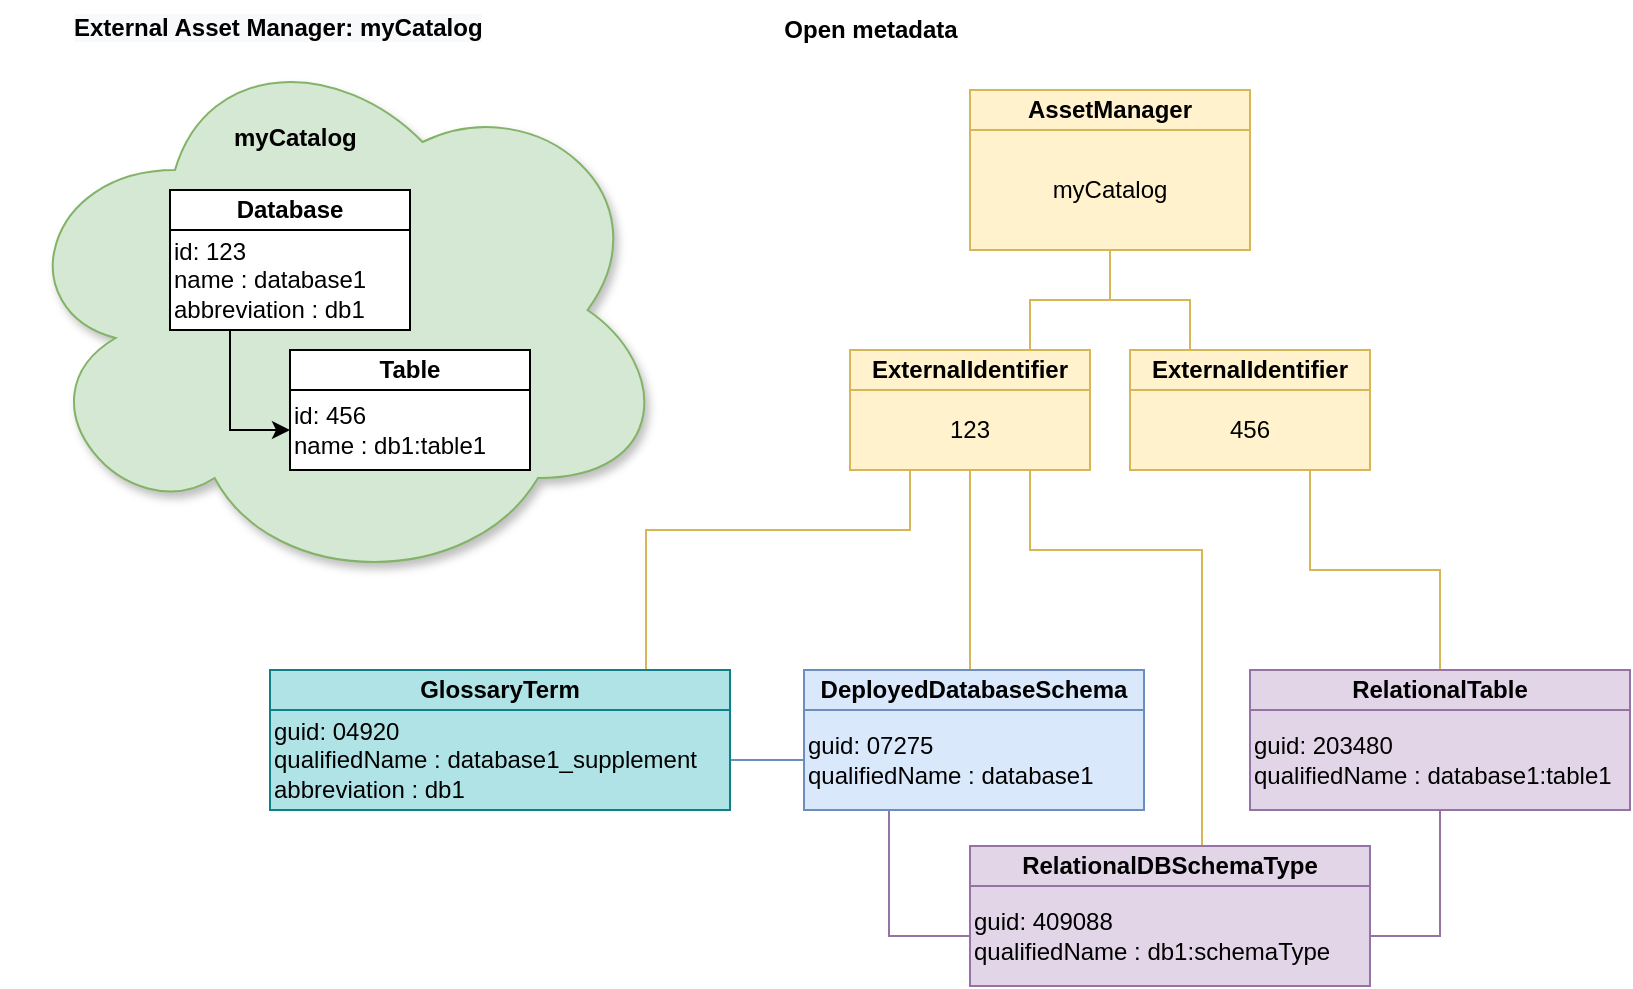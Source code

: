 <mxfile version="13.7.9" type="device" pages="2"><diagram id="NTIzl_c-cw8g8w2PrIPx" name="one-to-many-mapping"><mxGraphModel dx="1106" dy="787" grid="1" gridSize="10" guides="1" tooltips="1" connect="1" arrows="1" fold="1" page="1" pageScale="1" pageWidth="827" pageHeight="1169" math="0" shadow="0"><root><mxCell id="0"/><mxCell id="1" parent="0"/><mxCell id="3WAn5p7mUv7_2XP0ayZY-3" value="" style="ellipse;shape=cloud;whiteSpace=wrap;html=1;align=left;verticalAlign=top;fillColor=#d5e8d4;strokeColor=#82b366;shadow=1;" parent="1" vertex="1"><mxGeometry x="9" y="95" width="330" height="280" as="geometry"/></mxCell><mxCell id="3WAn5p7mUv7_2XP0ayZY-1" value="Database" style="rounded=0;whiteSpace=wrap;html=1;fontStyle=1" parent="1" vertex="1"><mxGeometry x="89" y="175" width="120" height="20" as="geometry"/></mxCell><mxCell id="3WAn5p7mUv7_2XP0ayZY-8" style="edgeStyle=orthogonalEdgeStyle;rounded=0;orthogonalLoop=1;jettySize=auto;html=1;exitX=0.25;exitY=1;exitDx=0;exitDy=0;entryX=0;entryY=0.5;entryDx=0;entryDy=0;" parent="1" source="3WAn5p7mUv7_2XP0ayZY-2" target="3WAn5p7mUv7_2XP0ayZY-7" edge="1"><mxGeometry relative="1" as="geometry"/></mxCell><mxCell id="3WAn5p7mUv7_2XP0ayZY-2" value="id: 123&lt;br&gt;name : database1&lt;br&gt;abbreviation : db1" style="rounded=0;whiteSpace=wrap;html=1;align=left;" parent="1" vertex="1"><mxGeometry x="89" y="195" width="120" height="50" as="geometry"/></mxCell><mxCell id="3WAn5p7mUv7_2XP0ayZY-4" value="AssetManager" style="rounded=0;whiteSpace=wrap;html=1;align=center;fontStyle=1;fillColor=#fff2cc;strokeColor=#d6b656;" parent="1" vertex="1"><mxGeometry x="489" y="125" width="140" height="20" as="geometry"/></mxCell><mxCell id="3WAn5p7mUv7_2XP0ayZY-11" style="edgeStyle=orthogonalEdgeStyle;rounded=0;orthogonalLoop=1;jettySize=auto;html=1;entryX=0.75;entryY=0;entryDx=0;entryDy=0;endArrow=none;endFill=0;fillColor=#fff2cc;strokeColor=#d6b656;" parent="1" source="3WAn5p7mUv7_2XP0ayZY-5" target="3WAn5p7mUv7_2XP0ayZY-9" edge="1"><mxGeometry relative="1" as="geometry"/></mxCell><mxCell id="3WAn5p7mUv7_2XP0ayZY-5" value="myCatalog" style="rounded=0;whiteSpace=wrap;html=1;align=center;fillColor=#fff2cc;strokeColor=#d6b656;" parent="1" vertex="1"><mxGeometry x="489" y="145" width="140" height="60" as="geometry"/></mxCell><mxCell id="3WAn5p7mUv7_2XP0ayZY-6" value="Table" style="rounded=0;whiteSpace=wrap;html=1;fontStyle=1" parent="1" vertex="1"><mxGeometry x="149" y="255" width="120" height="20" as="geometry"/></mxCell><mxCell id="3WAn5p7mUv7_2XP0ayZY-7" value="id: 456&lt;br&gt;name : db1:table1" style="rounded=0;whiteSpace=wrap;html=1;align=left;" parent="1" vertex="1"><mxGeometry x="149" y="275" width="120" height="40" as="geometry"/></mxCell><mxCell id="3WAn5p7mUv7_2XP0ayZY-9" value="ExternalIdentifier" style="rounded=0;whiteSpace=wrap;html=1;align=center;fontStyle=1;fillColor=#fff2cc;strokeColor=#d6b656;" parent="1" vertex="1"><mxGeometry x="429" y="255" width="120" height="20" as="geometry"/></mxCell><mxCell id="3i_hyOnJd9itfyXoSEDO-1" style="edgeStyle=orthogonalEdgeStyle;rounded=0;orthogonalLoop=1;jettySize=auto;html=1;exitX=0.75;exitY=1;exitDx=0;exitDy=0;fillColor=#fff2cc;strokeColor=#d6b656;endArrow=none;endFill=0;entryX=0.5;entryY=0;entryDx=0;entryDy=0;" edge="1" parent="1" source="3WAn5p7mUv7_2XP0ayZY-10" target="3WAn5p7mUv7_2XP0ayZY-18"><mxGeometry relative="1" as="geometry"><Array as="points"><mxPoint x="519" y="355"/><mxPoint x="605" y="355"/></Array></mxGeometry></mxCell><mxCell id="3i_hyOnJd9itfyXoSEDO-2" style="edgeStyle=orthogonalEdgeStyle;rounded=0;orthogonalLoop=1;jettySize=auto;html=1;exitX=0.25;exitY=1;exitDx=0;exitDy=0;endArrow=none;endFill=0;fillColor=#fff2cc;strokeColor=#d6b656;entryX=0.75;entryY=0;entryDx=0;entryDy=0;" edge="1" parent="1" source="3WAn5p7mUv7_2XP0ayZY-10" target="3i_hyOnJd9itfyXoSEDO-3"><mxGeometry relative="1" as="geometry"><mxPoint x="299" y="405" as="targetPoint"/><Array as="points"><mxPoint x="459" y="345"/><mxPoint x="327" y="345"/></Array></mxGeometry></mxCell><mxCell id="3WAn5p7mUv7_2XP0ayZY-10" value="123" style="rounded=0;whiteSpace=wrap;html=1;align=center;fillColor=#fff2cc;strokeColor=#d6b656;" parent="1" vertex="1"><mxGeometry x="429" y="275" width="120" height="40" as="geometry"/></mxCell><mxCell id="3WAn5p7mUv7_2XP0ayZY-12" style="edgeStyle=orthogonalEdgeStyle;rounded=0;orthogonalLoop=1;jettySize=auto;html=1;exitX=0.5;exitY=1;exitDx=0;exitDy=0;entryX=0.25;entryY=0;entryDx=0;entryDy=0;endArrow=none;endFill=0;fillColor=#fff2cc;strokeColor=#d6b656;" parent="1" source="3WAn5p7mUv7_2XP0ayZY-5" target="3WAn5p7mUv7_2XP0ayZY-13" edge="1"><mxGeometry relative="1" as="geometry"><mxPoint x="659" y="205" as="sourcePoint"/></mxGeometry></mxCell><mxCell id="3WAn5p7mUv7_2XP0ayZY-13" value="ExternalIdentifier" style="rounded=0;whiteSpace=wrap;html=1;align=center;fontStyle=1;fillColor=#fff2cc;strokeColor=#d6b656;" parent="1" vertex="1"><mxGeometry x="569" y="255" width="120" height="20" as="geometry"/></mxCell><mxCell id="3WAn5p7mUv7_2XP0ayZY-23" style="edgeStyle=orthogonalEdgeStyle;rounded=0;orthogonalLoop=1;jettySize=auto;html=1;exitX=0.75;exitY=1;exitDx=0;exitDy=0;entryX=0.5;entryY=0;entryDx=0;entryDy=0;endArrow=none;endFill=0;fillColor=#fff2cc;strokeColor=#d6b656;" parent="1" source="3WAn5p7mUv7_2XP0ayZY-14" target="3WAn5p7mUv7_2XP0ayZY-21" edge="1"><mxGeometry relative="1" as="geometry"/></mxCell><mxCell id="3WAn5p7mUv7_2XP0ayZY-14" value="456" style="rounded=0;whiteSpace=wrap;html=1;align=center;fillColor=#fff2cc;strokeColor=#d6b656;" parent="1" vertex="1"><mxGeometry x="569" y="275" width="120" height="40" as="geometry"/></mxCell><mxCell id="3WAn5p7mUv7_2XP0ayZY-20" style="edgeStyle=orthogonalEdgeStyle;rounded=0;orthogonalLoop=1;jettySize=auto;html=1;exitX=0.5;exitY=0;exitDx=0;exitDy=0;entryX=0.5;entryY=1;entryDx=0;entryDy=0;endArrow=none;endFill=0;fillColor=#fff2cc;strokeColor=#d6b656;" parent="1" source="3WAn5p7mUv7_2XP0ayZY-15" target="3WAn5p7mUv7_2XP0ayZY-10" edge="1"><mxGeometry relative="1" as="geometry"><Array as="points"><mxPoint x="489" y="415"/></Array></mxGeometry></mxCell><mxCell id="3WAn5p7mUv7_2XP0ayZY-15" value="DeployedDatabaseSchema" style="rounded=0;whiteSpace=wrap;html=1;fontStyle=1;fillColor=#dae8fc;strokeColor=#6c8ebf;" parent="1" vertex="1"><mxGeometry x="406" y="415" width="170" height="20" as="geometry"/></mxCell><mxCell id="3WAn5p7mUv7_2XP0ayZY-16" style="edgeStyle=orthogonalEdgeStyle;rounded=0;orthogonalLoop=1;jettySize=auto;html=1;exitX=0.25;exitY=1;exitDx=0;exitDy=0;entryX=0;entryY=0.5;entryDx=0;entryDy=0;endArrow=none;endFill=0;fillColor=#e1d5e7;strokeColor=#9673a6;" parent="1" source="3WAn5p7mUv7_2XP0ayZY-17" target="3WAn5p7mUv7_2XP0ayZY-19" edge="1"><mxGeometry relative="1" as="geometry"/></mxCell><mxCell id="3i_hyOnJd9itfyXoSEDO-5" style="edgeStyle=orthogonalEdgeStyle;rounded=0;orthogonalLoop=1;jettySize=auto;html=1;exitX=0;exitY=0.5;exitDx=0;exitDy=0;entryX=1;entryY=0.5;entryDx=0;entryDy=0;endArrow=none;endFill=0;fillColor=#dae8fc;strokeColor=#6c8ebf;" edge="1" parent="1" source="3WAn5p7mUv7_2XP0ayZY-17" target="3i_hyOnJd9itfyXoSEDO-4"><mxGeometry relative="1" as="geometry"/></mxCell><mxCell id="3WAn5p7mUv7_2XP0ayZY-17" value="guid: 07275&lt;br&gt;qualifiedName : database1" style="rounded=0;whiteSpace=wrap;html=1;align=left;fillColor=#dae8fc;strokeColor=#6c8ebf;" parent="1" vertex="1"><mxGeometry x="406" y="435" width="170" height="50" as="geometry"/></mxCell><mxCell id="3WAn5p7mUv7_2XP0ayZY-18" value="RelationalDBSchemaType" style="rounded=0;whiteSpace=wrap;html=1;fontStyle=1;fillColor=#e1d5e7;strokeColor=#9673a6;" parent="1" vertex="1"><mxGeometry x="489" y="503" width="200" height="20" as="geometry"/></mxCell><mxCell id="3WAn5p7mUv7_2XP0ayZY-25" style="edgeStyle=orthogonalEdgeStyle;rounded=0;orthogonalLoop=1;jettySize=auto;html=1;exitX=1;exitY=0.5;exitDx=0;exitDy=0;entryX=0.5;entryY=1;entryDx=0;entryDy=0;endArrow=none;endFill=0;fillColor=#e1d5e7;strokeColor=#9673a6;" parent="1" source="3WAn5p7mUv7_2XP0ayZY-19" target="3WAn5p7mUv7_2XP0ayZY-22" edge="1"><mxGeometry relative="1" as="geometry"/></mxCell><mxCell id="3WAn5p7mUv7_2XP0ayZY-19" value="guid: 409088&lt;br&gt;qualifiedName : db1:schemaType" style="rounded=0;whiteSpace=wrap;html=1;align=left;fillColor=#e1d5e7;strokeColor=#9673a6;" parent="1" vertex="1"><mxGeometry x="489" y="523" width="200" height="50" as="geometry"/></mxCell><mxCell id="3WAn5p7mUv7_2XP0ayZY-21" value="RelationalTable" style="rounded=0;whiteSpace=wrap;html=1;fontStyle=1;fillColor=#e1d5e7;strokeColor=#9673a6;" parent="1" vertex="1"><mxGeometry x="629" y="415" width="190" height="20" as="geometry"/></mxCell><mxCell id="3WAn5p7mUv7_2XP0ayZY-22" value="guid: 203480&lt;br&gt;qualifiedName : database1:table1" style="rounded=0;whiteSpace=wrap;html=1;align=left;fillColor=#e1d5e7;strokeColor=#9673a6;" parent="1" vertex="1"><mxGeometry x="629" y="435" width="190" height="50" as="geometry"/></mxCell><mxCell id="3WAn5p7mUv7_2XP0ayZY-27" value="&lt;b&gt;Open metadata&lt;/b&gt;" style="text;html=1;align=center;verticalAlign=middle;resizable=0;points=[];autosize=1;" parent="1" vertex="1"><mxGeometry x="389" y="85" width="100" height="20" as="geometry"/></mxCell><mxCell id="3WAn5p7mUv7_2XP0ayZY-28" value="&lt;font face=&quot;helvetica&quot;&gt;&lt;b&gt;myCatalog&lt;/b&gt;&lt;/font&gt;" style="text;whiteSpace=wrap;html=1;" parent="1" vertex="1"><mxGeometry x="119" y="135" width="70" height="30" as="geometry"/></mxCell><mxCell id="3WAn5p7mUv7_2XP0ayZY-29" value="&lt;meta charset=&quot;utf-8&quot;&gt;&lt;b style=&quot;color: rgb(0, 0, 0); font-family: helvetica; font-size: 12px; font-style: normal; letter-spacing: normal; text-align: left; text-indent: 0px; text-transform: none; word-spacing: 0px; background-color: rgb(248, 249, 250);&quot;&gt;External Asset Manager: myCatalog&lt;/b&gt;" style="text;whiteSpace=wrap;html=1;" parent="1" vertex="1"><mxGeometry x="39" y="80" width="230" height="30" as="geometry"/></mxCell><mxCell id="3i_hyOnJd9itfyXoSEDO-3" value="GlossaryTerm" style="rounded=0;whiteSpace=wrap;html=1;fontStyle=1;fillColor=#b0e3e6;strokeColor=#0e8088;" vertex="1" parent="1"><mxGeometry x="139" y="415" width="230" height="20" as="geometry"/></mxCell><mxCell id="3i_hyOnJd9itfyXoSEDO-4" value="guid: 04920&lt;br&gt;qualifiedName : database1_supplement&lt;br&gt;abbreviation : db1" style="rounded=0;whiteSpace=wrap;html=1;align=left;fillColor=#b0e3e6;strokeColor=#0e8088;" vertex="1" parent="1"><mxGeometry x="139" y="435" width="230" height="50" as="geometry"/></mxCell></root></mxGraphModel></diagram><diagram name="many-to-one-mapping" id="N9-D2jFjG4wgA56Eu8Rx"><mxGraphModel dx="1106" dy="787" grid="1" gridSize="10" guides="1" tooltips="1" connect="1" arrows="1" fold="1" page="1" pageScale="1" pageWidth="827" pageHeight="1169" math="0" shadow="0"><root><mxCell id="tRr8dpZXgAs2R_YEJDFq-0"/><mxCell id="tRr8dpZXgAs2R_YEJDFq-1" parent="tRr8dpZXgAs2R_YEJDFq-0"/><mxCell id="tRr8dpZXgAs2R_YEJDFq-2" value="" style="ellipse;shape=cloud;whiteSpace=wrap;html=1;align=left;verticalAlign=top;fillColor=#d5e8d4;strokeColor=#82b366;shadow=1;" vertex="1" parent="tRr8dpZXgAs2R_YEJDFq-1"><mxGeometry x="40" y="90" width="330" height="280" as="geometry"/></mxCell><mxCell id="tRr8dpZXgAs2R_YEJDFq-3" value="BusinessTerm" style="rounded=0;whiteSpace=wrap;html=1;fontStyle=1" vertex="1" parent="tRr8dpZXgAs2R_YEJDFq-1"><mxGeometry x="120" y="170" width="140" height="20" as="geometry"/></mxCell><mxCell id="tRr8dpZXgAs2R_YEJDFq-4" style="edgeStyle=orthogonalEdgeStyle;rounded=0;orthogonalLoop=1;jettySize=auto;html=1;exitX=0.25;exitY=1;exitDx=0;exitDy=0;entryX=0;entryY=0.5;entryDx=0;entryDy=0;" edge="1" parent="tRr8dpZXgAs2R_YEJDFq-1" source="tRr8dpZXgAs2R_YEJDFq-5" target="tRr8dpZXgAs2R_YEJDFq-10"><mxGeometry relative="1" as="geometry"/></mxCell><mxCell id="tRr8dpZXgAs2R_YEJDFq-5" value="id: gt1&lt;br&gt;name : car manufacturer" style="rounded=0;whiteSpace=wrap;html=1;align=left;" vertex="1" parent="tRr8dpZXgAs2R_YEJDFq-1"><mxGeometry x="120" y="190" width="140" height="40" as="geometry"/></mxCell><mxCell id="tRr8dpZXgAs2R_YEJDFq-6" value="AssetManager" style="rounded=0;whiteSpace=wrap;html=1;align=center;fontStyle=1;fillColor=#fff2cc;strokeColor=#d6b656;" vertex="1" parent="tRr8dpZXgAs2R_YEJDFq-1"><mxGeometry x="520" y="120" width="140" height="20" as="geometry"/></mxCell><mxCell id="tRr8dpZXgAs2R_YEJDFq-7" style="edgeStyle=orthogonalEdgeStyle;rounded=0;orthogonalLoop=1;jettySize=auto;html=1;entryX=0.75;entryY=0;entryDx=0;entryDy=0;endArrow=none;endFill=0;fillColor=#fff2cc;strokeColor=#d6b656;" edge="1" parent="tRr8dpZXgAs2R_YEJDFq-1" source="tRr8dpZXgAs2R_YEJDFq-8" target="tRr8dpZXgAs2R_YEJDFq-11"><mxGeometry relative="1" as="geometry"><Array as="points"><mxPoint x="590" y="225"/><mxPoint x="520" y="225"/><mxPoint x="520" y="250"/></Array></mxGeometry></mxCell><mxCell id="tRr8dpZXgAs2R_YEJDFq-8" value="myCatalog" style="rounded=0;whiteSpace=wrap;html=1;align=center;fillColor=#fff2cc;strokeColor=#d6b656;" vertex="1" parent="tRr8dpZXgAs2R_YEJDFq-1"><mxGeometry x="520" y="140" width="140" height="60" as="geometry"/></mxCell><mxCell id="tRr8dpZXgAs2R_YEJDFq-9" value="Example" style="rounded=0;whiteSpace=wrap;html=1;fontStyle=1" vertex="1" parent="tRr8dpZXgAs2R_YEJDFq-1"><mxGeometry x="180" y="250" width="120" height="20" as="geometry"/></mxCell><mxCell id="tRr8dpZXgAs2R_YEJDFq-10" value="id : ex6&lt;br&gt;name : Volvo&amp;nbsp;" style="rounded=0;whiteSpace=wrap;html=1;align=left;" vertex="1" parent="tRr8dpZXgAs2R_YEJDFq-1"><mxGeometry x="180" y="270" width="120" height="40" as="geometry"/></mxCell><mxCell id="tRr8dpZXgAs2R_YEJDFq-11" value="ExternalIdentifier" style="rounded=0;whiteSpace=wrap;html=1;align=center;fontStyle=1;fillColor=#fff2cc;strokeColor=#d6b656;" vertex="1" parent="tRr8dpZXgAs2R_YEJDFq-1"><mxGeometry x="460" y="250" width="120" height="20" as="geometry"/></mxCell><mxCell id="tRr8dpZXgAs2R_YEJDFq-14" value="gt1" style="rounded=0;whiteSpace=wrap;html=1;align=center;fillColor=#fff2cc;strokeColor=#d6b656;" vertex="1" parent="tRr8dpZXgAs2R_YEJDFq-1"><mxGeometry x="460" y="270" width="120" height="40" as="geometry"/></mxCell><mxCell id="tRr8dpZXgAs2R_YEJDFq-15" style="edgeStyle=orthogonalEdgeStyle;rounded=0;orthogonalLoop=1;jettySize=auto;html=1;exitX=0.5;exitY=1;exitDx=0;exitDy=0;entryX=0.25;entryY=0;entryDx=0;entryDy=0;endArrow=none;endFill=0;fillColor=#fff2cc;strokeColor=#d6b656;" edge="1" parent="tRr8dpZXgAs2R_YEJDFq-1" source="tRr8dpZXgAs2R_YEJDFq-8" target="tRr8dpZXgAs2R_YEJDFq-16"><mxGeometry relative="1" as="geometry"><mxPoint x="690" y="200" as="sourcePoint"/><Array as="points"><mxPoint x="590" y="225"/><mxPoint x="660" y="225"/><mxPoint x="660" y="250"/></Array></mxGeometry></mxCell><mxCell id="tRr8dpZXgAs2R_YEJDFq-16" value="ExternalIdentifier" style="rounded=0;whiteSpace=wrap;html=1;align=center;fontStyle=1;fillColor=#fff2cc;strokeColor=#d6b656;" vertex="1" parent="tRr8dpZXgAs2R_YEJDFq-1"><mxGeometry x="600" y="250" width="120" height="20" as="geometry"/></mxCell><mxCell id="tRr8dpZXgAs2R_YEJDFq-18" value="exp1" style="rounded=0;whiteSpace=wrap;html=1;align=center;fillColor=#fff2cc;strokeColor=#d6b656;" vertex="1" parent="tRr8dpZXgAs2R_YEJDFq-1"><mxGeometry x="600" y="270" width="120" height="40" as="geometry"/></mxCell><mxCell id="tRr8dpZXgAs2R_YEJDFq-29" value="&lt;b&gt;Open metadata&lt;/b&gt;" style="text;html=1;align=center;verticalAlign=middle;resizable=0;points=[];autosize=1;" vertex="1" parent="tRr8dpZXgAs2R_YEJDFq-1"><mxGeometry x="420" y="80" width="100" height="20" as="geometry"/></mxCell><mxCell id="tRr8dpZXgAs2R_YEJDFq-30" value="&lt;font face=&quot;helvetica&quot;&gt;&lt;b&gt;myCatalog&lt;/b&gt;&lt;/font&gt;" style="text;whiteSpace=wrap;html=1;" vertex="1" parent="tRr8dpZXgAs2R_YEJDFq-1"><mxGeometry x="150" y="130" width="70" height="30" as="geometry"/></mxCell><mxCell id="tRr8dpZXgAs2R_YEJDFq-31" value="&lt;meta charset=&quot;utf-8&quot;&gt;&lt;b style=&quot;color: rgb(0, 0, 0); font-family: helvetica; font-size: 12px; font-style: normal; letter-spacing: normal; text-align: left; text-indent: 0px; text-transform: none; word-spacing: 0px; background-color: rgb(248, 249, 250);&quot;&gt;External Asset Manager: myCatalog&lt;/b&gt;" style="text;whiteSpace=wrap;html=1;" vertex="1" parent="tRr8dpZXgAs2R_YEJDFq-1"><mxGeometry x="70" y="75" width="230" height="30" as="geometry"/></mxCell><mxCell id="tRr8dpZXgAs2R_YEJDFq-35" style="edgeStyle=orthogonalEdgeStyle;rounded=0;orthogonalLoop=1;jettySize=auto;html=1;entryX=0.5;entryY=1;entryDx=0;entryDy=0;endArrow=none;endFill=0;fillColor=#fff2cc;strokeColor=#d6b656;" edge="1" parent="tRr8dpZXgAs2R_YEJDFq-1" source="tRr8dpZXgAs2R_YEJDFq-32" target="tRr8dpZXgAs2R_YEJDFq-14"><mxGeometry relative="1" as="geometry"/></mxCell><mxCell id="tRr8dpZXgAs2R_YEJDFq-36" style="edgeStyle=orthogonalEdgeStyle;rounded=0;orthogonalLoop=1;jettySize=auto;html=1;entryX=0.5;entryY=1;entryDx=0;entryDy=0;endArrow=none;endFill=0;fillColor=#fff2cc;strokeColor=#d6b656;" edge="1" parent="tRr8dpZXgAs2R_YEJDFq-1" source="tRr8dpZXgAs2R_YEJDFq-32" target="tRr8dpZXgAs2R_YEJDFq-18"><mxGeometry relative="1" as="geometry"/></mxCell><mxCell id="tRr8dpZXgAs2R_YEJDFq-32" value="GlossaryTerm" style="rounded=0;whiteSpace=wrap;html=1;fontStyle=1;fillColor=#b0e3e6;strokeColor=#0e8088;" vertex="1" parent="tRr8dpZXgAs2R_YEJDFq-1"><mxGeometry x="455" y="380" width="270" height="20" as="geometry"/></mxCell><mxCell id="tRr8dpZXgAs2R_YEJDFq-33" value="guid: 98400&lt;br&gt;qualifiedName : car_manufacturer30307777&lt;br&gt;displayName : car manufacturer&lt;br&gt;example : Volvo" style="rounded=0;whiteSpace=wrap;html=1;align=left;fillColor=#b0e3e6;strokeColor=#0e8088;" vertex="1" parent="tRr8dpZXgAs2R_YEJDFq-1"><mxGeometry x="455" y="400" width="270" height="70" as="geometry"/></mxCell></root></mxGraphModel></diagram></mxfile>